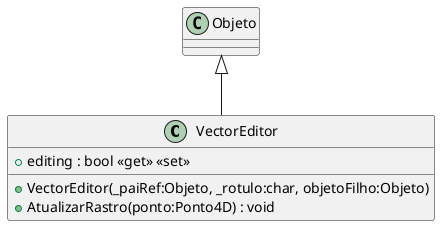 @startuml
class VectorEditor {
    + editing : bool <<get>> <<set>>
    + VectorEditor(_paiRef:Objeto, _rotulo:char, objetoFilho:Objeto)
    + AtualizarRastro(ponto:Ponto4D) : void
}
Objeto <|-- VectorEditor
@enduml
